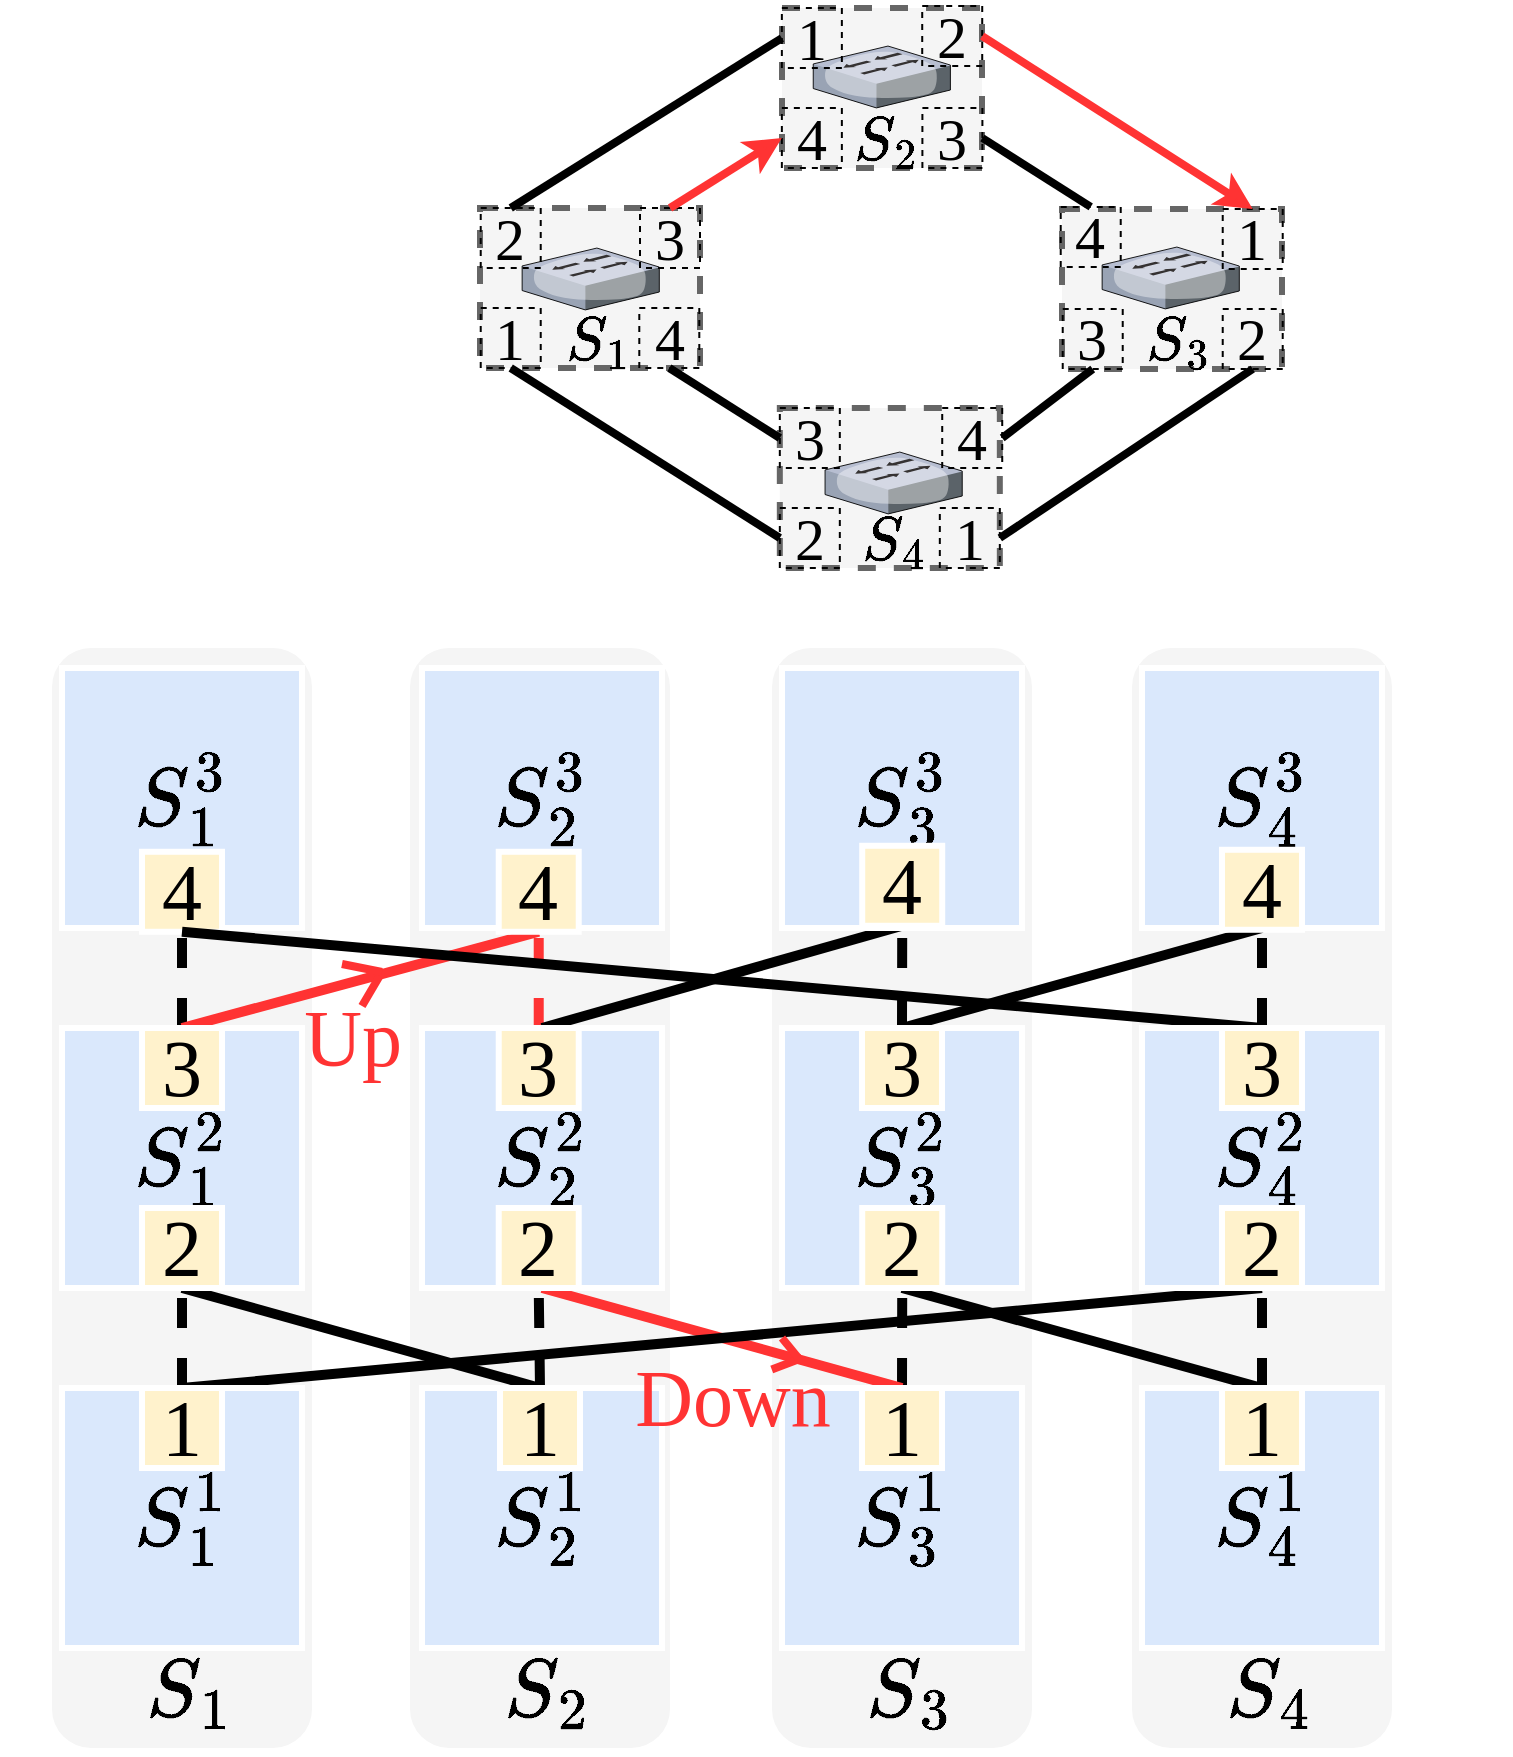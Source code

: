 <mxfile version="13.3.1" type="device"><diagram id="cZ3s3H5S3Yk4pRQaYe_S" name="Page-1"><mxGraphModel dx="1577" dy="1442" grid="1" gridSize="10" guides="1" tooltips="1" connect="1" arrows="1" fold="1" page="0" pageScale="1" pageWidth="827" pageHeight="1169" math="1" shadow="0"><root><mxCell id="0"/><mxCell id="1" parent="0"/><mxCell id="K_pVn9FSK5HUyFnE74xe-9" value="" style="rounded=1;whiteSpace=wrap;html=1;fontFamily=Times New Roman;fontSize=28;fillColor=#f5f5f5;strokeColor=none;fontColor=#333333;" parent="1" vertex="1"><mxGeometry x="655" y="70" width="130" height="550" as="geometry"/></mxCell><mxCell id="K_pVn9FSK5HUyFnE74xe-7" value="" style="rounded=1;whiteSpace=wrap;html=1;fontFamily=Times New Roman;fontSize=28;fillColor=#f5f5f5;strokeColor=none;fontColor=#333333;" parent="1" vertex="1"><mxGeometry x="475" y="70" width="130" height="550" as="geometry"/></mxCell><mxCell id="K_pVn9FSK5HUyFnE74xe-4" value="" style="rounded=1;whiteSpace=wrap;html=1;fontFamily=Times New Roman;fontSize=28;fillColor=#f5f5f5;strokeColor=none;fontColor=#333333;" parent="1" vertex="1"><mxGeometry x="294" y="70" width="130" height="550" as="geometry"/></mxCell><mxCell id="K_pVn9FSK5HUyFnE74xe-2" value="" style="rounded=1;whiteSpace=wrap;html=1;fontFamily=Times New Roman;fontSize=28;fillColor=#f5f5f5;strokeColor=none;fontColor=#333333;" parent="1" vertex="1"><mxGeometry x="115" y="70" width="130" height="550" as="geometry"/></mxCell><mxCell id="JjDiljl0blwQCyaUuijC-1" value="&lt;font style=&quot;font-size: 40px&quot;&gt;$$S_1^3$$&lt;/font&gt;" style="rounded=0;whiteSpace=wrap;html=1;strokeWidth=3;fillColor=#dae8fc;strokeColor=#FFFFFF;fontSize=40;fontFamily=Times New Roman;" parent="1" vertex="1"><mxGeometry x="120" y="80" width="120" height="130" as="geometry"/></mxCell><mxCell id="JjDiljl0blwQCyaUuijC-2" value="&lt;font style=&quot;font-size: 40px&quot;&gt;4&lt;/font&gt;" style="rounded=0;whiteSpace=wrap;html=1;strokeWidth=3;fillColor=#fff2cc;strokeColor=#FFFFFF;fontSize=40;fontFamily=Times New Roman;" parent="1" vertex="1"><mxGeometry x="160" y="171.89" width="40" height="40" as="geometry"/></mxCell><mxCell id="JjDiljl0blwQCyaUuijC-29" value="" style="endArrow=none;dashed=1;html=1;strokeWidth=5;rounded=0;exitX=0.5;exitY=0;exitDx=0;exitDy=0;entryX=0.5;entryY=1;entryDx=0;entryDy=0;fillColor=#dae8fc;strokeColor=#000000;fontSize=28;fontFamily=Times New Roman;" parent="1" source="A9f6wP4NNAT2vkbB0bSe-17" target="A9f6wP4NNAT2vkbB0bSe-35" edge="1"><mxGeometry width="50" height="50" relative="1" as="geometry"><mxPoint x="200" y="460" as="sourcePoint"/><mxPoint x="200" y="380" as="targetPoint"/></mxGeometry></mxCell><mxCell id="JjDiljl0blwQCyaUuijC-30" value="" style="endArrow=none;dashed=1;html=1;strokeWidth=5;rounded=0;exitX=0.5;exitY=0;exitDx=0;exitDy=0;entryX=0.5;entryY=1;entryDx=0;entryDy=0;fillColor=#dae8fc;strokeColor=#000000;fontSize=28;fontFamily=Times New Roman;" parent="1" source="A9f6wP4NNAT2vkbB0bSe-19" target="A9f6wP4NNAT2vkbB0bSe-34" edge="1"><mxGeometry width="50" height="50" relative="1" as="geometry"><mxPoint x="340" y="460" as="sourcePoint"/><mxPoint x="340" y="380" as="targetPoint"/></mxGeometry></mxCell><mxCell id="JjDiljl0blwQCyaUuijC-31" value="" style="endArrow=none;dashed=1;html=1;strokeWidth=5;rounded=0;exitX=0.5;exitY=0;exitDx=0;exitDy=0;entryX=0.5;entryY=1;entryDx=0;entryDy=0;fillColor=#dae8fc;strokeColor=#000000;fontSize=28;fontFamily=Times New Roman;" parent="1" source="A9f6wP4NNAT2vkbB0bSe-21" target="A9f6wP4NNAT2vkbB0bSe-32" edge="1"><mxGeometry width="50" height="50" relative="1" as="geometry"><mxPoint x="480" y="460" as="sourcePoint"/><mxPoint x="480" y="380" as="targetPoint"/></mxGeometry></mxCell><mxCell id="JjDiljl0blwQCyaUuijC-32" value="" style="endArrow=none;dashed=1;html=1;strokeWidth=5;rounded=0;exitX=0.5;exitY=0;exitDx=0;exitDy=0;fillColor=#dae8fc;strokeColor=#000000;entryX=0.5;entryY=1;entryDx=0;entryDy=0;fontSize=28;fontFamily=Times New Roman;" parent="1" source="A9f6wP4NNAT2vkbB0bSe-23" target="A9f6wP4NNAT2vkbB0bSe-33" edge="1"><mxGeometry width="50" height="50" relative="1" as="geometry"><mxPoint x="620" y="460" as="sourcePoint"/><mxPoint x="620" y="380" as="targetPoint"/></mxGeometry></mxCell><mxCell id="JjDiljl0blwQCyaUuijC-34" value="" style="endArrow=none;dashed=1;html=1;strokeWidth=5;rounded=0;exitX=0.5;exitY=0;exitDx=0;exitDy=0;entryX=0.5;entryY=1;entryDx=0;entryDy=0;fillColor=#dae8fc;strokeColor=#000000;fontSize=28;fontFamily=Times New Roman;" parent="1" source="A9f6wP4NNAT2vkbB0bSe-28" target="A9f6wP4NNAT2vkbB0bSe-12" edge="1"><mxGeometry width="50" height="50" relative="1" as="geometry"><mxPoint x="480" y="280" as="sourcePoint"/><mxPoint x="480" y="180" as="targetPoint"/></mxGeometry></mxCell><mxCell id="JjDiljl0blwQCyaUuijC-35" value="" style="endArrow=none;dashed=1;html=1;strokeWidth=5;rounded=0;entryX=0.5;entryY=1;entryDx=0;entryDy=0;fillColor=#dae8fc;strokeColor=#FF3333;exitX=0.5;exitY=0;exitDx=0;exitDy=0;fontSize=28;fontFamily=Times New Roman;" parent="1" source="A9f6wP4NNAT2vkbB0bSe-27" target="A9f6wP4NNAT2vkbB0bSe-10" edge="1"><mxGeometry width="50" height="50" relative="1" as="geometry"><mxPoint x="341.538" y="280" as="sourcePoint"/><mxPoint x="340.0" y="180" as="targetPoint"/></mxGeometry></mxCell><mxCell id="JjDiljl0blwQCyaUuijC-36" value="" style="endArrow=none;dashed=1;html=1;strokeWidth=5;rounded=0;exitX=0.5;exitY=0;exitDx=0;exitDy=0;entryX=0.5;entryY=1;entryDx=0;entryDy=0;fillColor=#dae8fc;strokeColor=#000000;fontSize=28;fontFamily=Times New Roman;" parent="1" source="A9f6wP4NNAT2vkbB0bSe-25" target="JjDiljl0blwQCyaUuijC-2" edge="1"><mxGeometry width="50" height="50" relative="1" as="geometry"><mxPoint x="199.54" y="276.56" as="sourcePoint"/><mxPoint x="350" y="170" as="targetPoint"/></mxGeometry></mxCell><mxCell id="JjDiljl0blwQCyaUuijC-37" value="" style="endArrow=none;html=1;rounded=0;exitX=0.5;exitY=0;exitDx=0;exitDy=0;entryX=0.5;entryY=1;entryDx=0;entryDy=0;strokeWidth=5;fillColor=#dae8fc;strokeColor=#FF3333;fontSize=28;fontFamily=Times New Roman;" parent="1" source="A9f6wP4NNAT2vkbB0bSe-25" target="A9f6wP4NNAT2vkbB0bSe-10" edge="1"><mxGeometry width="50" height="50" relative="1" as="geometry"><mxPoint x="240" y="280" as="sourcePoint"/><mxPoint x="360.0" y="180" as="targetPoint"/></mxGeometry></mxCell><mxCell id="JjDiljl0blwQCyaUuijC-38" value="" style="endArrow=none;html=1;rounded=0;exitX=0.5;exitY=1;exitDx=0;exitDy=0;entryX=0.5;entryY=0;entryDx=0;entryDy=0;strokeWidth=5;fillColor=#dae8fc;strokeColor=#000000;fontSize=28;fontFamily=Times New Roman;" parent="1" source="A9f6wP4NNAT2vkbB0bSe-35" target="A9f6wP4NNAT2vkbB0bSe-19" edge="1"><mxGeometry width="50" height="50" relative="1" as="geometry"><mxPoint x="240" y="380" as="sourcePoint"/><mxPoint x="360" y="460" as="targetPoint"/></mxGeometry></mxCell><mxCell id="JjDiljl0blwQCyaUuijC-39" value="" style="endArrow=none;html=1;rounded=0;entryX=0.5;entryY=1;entryDx=0;entryDy=0;strokeWidth=5;fillColor=#dae8fc;strokeColor=#000000;exitX=0.5;exitY=0;exitDx=0;exitDy=0;fontSize=28;fontFamily=Times New Roman;" parent="1" source="A9f6wP4NNAT2vkbB0bSe-26" target="A9f6wP4NNAT2vkbB0bSe-12" edge="1"><mxGeometry width="50" height="50" relative="1" as="geometry"><mxPoint x="360" y="280" as="sourcePoint"/><mxPoint x="480" y="180" as="targetPoint"/></mxGeometry></mxCell><mxCell id="JjDiljl0blwQCyaUuijC-40" value="" style="endArrow=none;html=1;rounded=0;exitX=0.5;exitY=0;exitDx=0;exitDy=0;entryX=0.5;entryY=1;entryDx=0;entryDy=0;strokeWidth=5;fillColor=#dae8fc;strokeColor=#000000;fontSize=28;fontFamily=Times New Roman;" parent="1" source="A9f6wP4NNAT2vkbB0bSe-29" target="A9f6wP4NNAT2vkbB0bSe-13" edge="1"><mxGeometry width="50" height="50" relative="1" as="geometry"><mxPoint x="480" y="280" as="sourcePoint"/><mxPoint x="600" y="180" as="targetPoint"/></mxGeometry></mxCell><mxCell id="JjDiljl0blwQCyaUuijC-41" value="" style="endArrow=none;html=1;rounded=0;exitX=0.5;exitY=1;exitDx=0;exitDy=0;entryX=0.5;entryY=0;entryDx=0;entryDy=0;strokeWidth=5;fillColor=#dae8fc;strokeColor=#000000;fontSize=28;fontFamily=Times New Roman;" parent="1" source="A9f6wP4NNAT2vkbB0bSe-28" target="A9f6wP4NNAT2vkbB0bSe-23" edge="1"><mxGeometry width="50" height="50" relative="1" as="geometry"><mxPoint x="480" y="380" as="sourcePoint"/><mxPoint x="600" y="460" as="targetPoint"/></mxGeometry></mxCell><mxCell id="JjDiljl0blwQCyaUuijC-42" value="" style="endArrow=none;html=1;rounded=0;exitX=0.5;exitY=1;exitDx=0;exitDy=0;entryX=0.5;entryY=0;entryDx=0;entryDy=0;strokeWidth=5;fillColor=#dae8fc;strokeColor=#FF3333;fontSize=28;fontFamily=Times New Roman;" parent="1" source="A9f6wP4NNAT2vkbB0bSe-26" target="A9f6wP4NNAT2vkbB0bSe-21" edge="1"><mxGeometry width="50" height="50" relative="1" as="geometry"><mxPoint x="360" y="380" as="sourcePoint"/><mxPoint x="480" y="460" as="targetPoint"/></mxGeometry></mxCell><mxCell id="JjDiljl0blwQCyaUuijC-43" value="" style="endArrow=none;html=1;rounded=0;exitX=0.5;exitY=0;exitDx=0;exitDy=0;entryX=0.5;entryY=1;entryDx=0;entryDy=0;strokeWidth=5;fillColor=#dae8fc;strokeColor=#000000;fontSize=28;fontFamily=Times New Roman;" parent="1" source="A9f6wP4NNAT2vkbB0bSe-31" target="JjDiljl0blwQCyaUuijC-2" edge="1"><mxGeometry width="50" height="50" relative="1" as="geometry"><mxPoint x="600" y="280" as="sourcePoint"/><mxPoint x="550" y="370" as="targetPoint"/></mxGeometry></mxCell><mxCell id="JjDiljl0blwQCyaUuijC-44" value="" style="endArrow=none;html=1;rounded=0;exitX=0.5;exitY=1;exitDx=0;exitDy=0;entryX=0.5;entryY=0;entryDx=0;entryDy=0;strokeWidth=5;fillColor=#dae8fc;strokeColor=#000000;fontSize=28;fontFamily=Times New Roman;" parent="1" source="A9f6wP4NNAT2vkbB0bSe-30" target="A9f6wP4NNAT2vkbB0bSe-17" edge="1"><mxGeometry width="50" height="50" relative="1" as="geometry"><mxPoint x="600" y="380" as="sourcePoint"/><mxPoint x="240" y="460" as="targetPoint"/></mxGeometry></mxCell><mxCell id="tdBAylMAY1_QYxIaaEEM-36" value="" style="endArrow=none;dashed=1;html=1;strokeWidth=5;rounded=0;exitX=0.5;exitY=0;exitDx=0;exitDy=0;entryX=0.5;entryY=1;entryDx=0;entryDy=0;fillColor=#dae8fc;strokeColor=#000000;fontSize=28;fontFamily=Times New Roman;" parent="1" source="A9f6wP4NNAT2vkbB0bSe-30" target="A9f6wP4NNAT2vkbB0bSe-14" edge="1"><mxGeometry width="50" height="50" relative="1" as="geometry"><mxPoint x="620" y="280" as="sourcePoint"/><mxPoint x="620" y="180" as="targetPoint"/></mxGeometry></mxCell><mxCell id="A9f6wP4NNAT2vkbB0bSe-9" value="&lt;font style=&quot;font-size: 40px;&quot;&gt;$$S_2^3$$&lt;/font&gt;" style="rounded=0;whiteSpace=wrap;html=1;strokeWidth=3;fillColor=#dae8fc;strokeColor=#FFFFFF;fontSize=40;fontFamily=Times New Roman;" parent="1" vertex="1"><mxGeometry x="300" y="80" width="120" height="130" as="geometry"/></mxCell><mxCell id="A9f6wP4NNAT2vkbB0bSe-10" value="&lt;font style=&quot;font-size: 40px;&quot;&gt;4&lt;/font&gt;" style="rounded=0;whiteSpace=wrap;html=1;strokeWidth=3;fillColor=#fff2cc;strokeColor=#FFFFFF;fontSize=40;fontFamily=Times New Roman;" parent="1" vertex="1"><mxGeometry x="338.36" y="171.89" width="40" height="40" as="geometry"/></mxCell><mxCell id="A9f6wP4NNAT2vkbB0bSe-11" value="&lt;font style=&quot;font-size: 40px;&quot;&gt;$$S_3^3$$&lt;/font&gt;" style="rounded=0;whiteSpace=wrap;html=1;strokeWidth=3;fillColor=#dae8fc;strokeColor=#FFFFFF;fontSize=40;fontFamily=Times New Roman;" parent="1" vertex="1"><mxGeometry x="480" y="80" width="120" height="130" as="geometry"/></mxCell><mxCell id="A9f6wP4NNAT2vkbB0bSe-12" value="&lt;font style=&quot;font-size: 40px;&quot;&gt;4&lt;/font&gt;" style="rounded=0;whiteSpace=wrap;html=1;strokeWidth=3;fillColor=#fff2cc;strokeColor=#FFFFFF;fontSize=40;fontFamily=Times New Roman;" parent="1" vertex="1"><mxGeometry x="520.11" y="168.89" width="40" height="40" as="geometry"/></mxCell><mxCell id="A9f6wP4NNAT2vkbB0bSe-13" value="&lt;font style=&quot;font-size: 40px;&quot;&gt;$$S_4^3$$&lt;/font&gt;" style="rounded=0;whiteSpace=wrap;html=1;strokeWidth=3;fillColor=#dae8fc;strokeColor=#FFFFFF;fontSize=40;fontFamily=Times New Roman;" parent="1" vertex="1"><mxGeometry x="660" y="80" width="120" height="130" as="geometry"/></mxCell><mxCell id="A9f6wP4NNAT2vkbB0bSe-14" value="&lt;font style=&quot;font-size: 40px;&quot;&gt;4&lt;/font&gt;" style="rounded=0;whiteSpace=wrap;html=1;strokeWidth=3;fillColor=#fff2cc;strokeColor=#FFFFFF;fontSize=40;fontFamily=Times New Roman;" parent="1" vertex="1"><mxGeometry x="700" y="170.89" width="40" height="40" as="geometry"/></mxCell><mxCell id="A9f6wP4NNAT2vkbB0bSe-16" value="&lt;font style=&quot;font-size: 40px;&quot;&gt;$$S_1^1$$&lt;/font&gt;" style="rounded=0;whiteSpace=wrap;html=1;strokeWidth=3;fillColor=#dae8fc;strokeColor=#FFFFFF;fontSize=40;fontFamily=Times New Roman;" parent="1" vertex="1"><mxGeometry x="120" y="440" width="120" height="130" as="geometry"/></mxCell><mxCell id="A9f6wP4NNAT2vkbB0bSe-17" value="&lt;font style=&quot;font-size: 40px;&quot;&gt;&lt;span style=&quot;font-size: 40px;&quot;&gt;1&lt;/span&gt;&lt;/font&gt;" style="rounded=0;whiteSpace=wrap;html=1;strokeWidth=3;fillColor=#fff2cc;strokeColor=#FFFFFF;fontSize=40;fontFamily=Times New Roman;" parent="1" vertex="1"><mxGeometry x="160" y="440" width="40" height="40" as="geometry"/></mxCell><mxCell id="A9f6wP4NNAT2vkbB0bSe-18" value="&lt;font style=&quot;font-size: 40px;&quot;&gt;$$S_2^1$$&lt;/font&gt;" style="rounded=0;whiteSpace=wrap;html=1;strokeWidth=3;fillColor=#dae8fc;strokeColor=#FFFFFF;fontSize=40;fontFamily=Times New Roman;" parent="1" vertex="1"><mxGeometry x="300" y="440" width="120" height="130" as="geometry"/></mxCell><mxCell id="A9f6wP4NNAT2vkbB0bSe-19" value="&lt;font style=&quot;font-size: 40px;&quot;&gt;&lt;span style=&quot;font-size: 40px;&quot;&gt;1&lt;/span&gt;&lt;/font&gt;" style="rounded=0;whiteSpace=wrap;html=1;strokeWidth=3;fillColor=#fff2cc;strokeColor=#FFFFFF;fontSize=40;fontFamily=Times New Roman;" parent="1" vertex="1"><mxGeometry x="339" y="440" width="40" height="40" as="geometry"/></mxCell><mxCell id="A9f6wP4NNAT2vkbB0bSe-20" value="&lt;font style=&quot;font-size: 40px;&quot;&gt;$$S_3^1$$&lt;/font&gt;" style="rounded=0;whiteSpace=wrap;html=1;strokeWidth=3;fillColor=#dae8fc;strokeColor=#FFFFFF;fontSize=40;fontFamily=Times New Roman;" parent="1" vertex="1"><mxGeometry x="480" y="440" width="120" height="130" as="geometry"/></mxCell><mxCell id="A9f6wP4NNAT2vkbB0bSe-21" value="&lt;font style=&quot;font-size: 40px;&quot;&gt;&lt;span style=&quot;font-size: 40px;&quot;&gt;1&lt;/span&gt;&lt;/font&gt;" style="rounded=0;whiteSpace=wrap;html=1;strokeWidth=3;fillColor=#fff2cc;strokeColor=#FFFFFF;fontSize=40;fontFamily=Times New Roman;" parent="1" vertex="1"><mxGeometry x="520" y="440" width="40" height="40" as="geometry"/></mxCell><mxCell id="A9f6wP4NNAT2vkbB0bSe-22" value="&lt;font style=&quot;font-size: 40px;&quot;&gt;$$S_4^1$$&lt;/font&gt;" style="rounded=0;whiteSpace=wrap;html=1;strokeWidth=3;fillColor=#dae8fc;strokeColor=#FFFFFF;fontSize=40;fontFamily=Times New Roman;" parent="1" vertex="1"><mxGeometry x="660" y="440" width="120" height="130" as="geometry"/></mxCell><mxCell id="A9f6wP4NNAT2vkbB0bSe-23" value="&lt;font style=&quot;font-size: 40px;&quot;&gt;1&lt;/font&gt;" style="rounded=0;whiteSpace=wrap;html=1;strokeWidth=3;fillColor=#fff2cc;strokeColor=#FFFFFF;fontSize=40;fontFamily=Times New Roman;" parent="1" vertex="1"><mxGeometry x="700" y="440" width="40" height="40" as="geometry"/></mxCell><mxCell id="A9f6wP4NNAT2vkbB0bSe-24" value="&lt;font style=&quot;font-size: 40px;&quot;&gt;$$S_1^2$$&lt;/font&gt;" style="rounded=0;whiteSpace=wrap;html=1;strokeWidth=3;fillColor=#dae8fc;strokeColor=#FFFFFF;fontSize=40;fontFamily=Times New Roman;" parent="1" vertex="1"><mxGeometry x="120" y="260" width="120" height="130" as="geometry"/></mxCell><mxCell id="A9f6wP4NNAT2vkbB0bSe-25" value="&lt;font style=&quot;font-size: 40px;&quot;&gt;&lt;span style=&quot;font-size: 40px;&quot;&gt;3&lt;/span&gt;&lt;/font&gt;" style="rounded=0;whiteSpace=wrap;html=1;strokeWidth=3;fillColor=#fff2cc;strokeColor=#FFFFFF;fontSize=40;fontFamily=Times New Roman;" parent="1" vertex="1"><mxGeometry x="160" y="260" width="40" height="40" as="geometry"/></mxCell><mxCell id="A9f6wP4NNAT2vkbB0bSe-26" value="&lt;font style=&quot;font-size: 40px;&quot;&gt;$$S_2^2$$&lt;/font&gt;" style="rounded=0;whiteSpace=wrap;html=1;strokeWidth=3;fillColor=#dae8fc;strokeColor=#FFFFFF;fontSize=40;fontFamily=Times New Roman;" parent="1" vertex="1"><mxGeometry x="300" y="260" width="120" height="130" as="geometry"/></mxCell><mxCell id="A9f6wP4NNAT2vkbB0bSe-27" value="&lt;font style=&quot;font-size: 40px;&quot;&gt;&lt;span style=&quot;font-size: 40px;&quot;&gt;3&lt;/span&gt;&lt;/font&gt;" style="rounded=0;whiteSpace=wrap;html=1;strokeWidth=3;fillColor=#fff2cc;strokeColor=#FFFFFF;fontSize=40;fontFamily=Times New Roman;" parent="1" vertex="1"><mxGeometry x="338.36" y="260" width="40" height="40" as="geometry"/></mxCell><mxCell id="A9f6wP4NNAT2vkbB0bSe-28" value="&lt;font style=&quot;font-size: 40px;&quot;&gt;$$S_3^2$$&lt;/font&gt;" style="rounded=0;whiteSpace=wrap;html=1;strokeWidth=3;fillColor=#dae8fc;strokeColor=#FFFFFF;fontSize=40;fontFamily=Times New Roman;" parent="1" vertex="1"><mxGeometry x="480" y="260" width="120" height="130" as="geometry"/></mxCell><mxCell id="A9f6wP4NNAT2vkbB0bSe-29" value="&lt;font style=&quot;font-size: 40px;&quot;&gt;&lt;span style=&quot;font-size: 40px;&quot;&gt;3&lt;/span&gt;&lt;/font&gt;" style="rounded=0;whiteSpace=wrap;html=1;strokeWidth=3;fillColor=#fff2cc;strokeColor=#FFFFFF;fontSize=40;fontFamily=Times New Roman;" parent="1" vertex="1"><mxGeometry x="520" y="260" width="40" height="40" as="geometry"/></mxCell><mxCell id="A9f6wP4NNAT2vkbB0bSe-30" value="&lt;font style=&quot;font-size: 40px;&quot;&gt;$$S_4^2$$&lt;/font&gt;" style="rounded=0;whiteSpace=wrap;html=1;strokeWidth=3;fillColor=#dae8fc;strokeColor=#FFFFFF;fontSize=40;fontFamily=Times New Roman;" parent="1" vertex="1"><mxGeometry x="660" y="260" width="120" height="130" as="geometry"/></mxCell><mxCell id="A9f6wP4NNAT2vkbB0bSe-31" value="&lt;font style=&quot;font-size: 40px;&quot;&gt;3&lt;/font&gt;" style="rounded=0;whiteSpace=wrap;html=1;strokeWidth=3;fillColor=#fff2cc;strokeColor=#FFFFFF;fontSize=40;fontFamily=Times New Roman;" parent="1" vertex="1"><mxGeometry x="700" y="260" width="40" height="40" as="geometry"/></mxCell><mxCell id="A9f6wP4NNAT2vkbB0bSe-32" value="&lt;font style=&quot;font-size: 40px;&quot;&gt;&lt;span style=&quot;font-size: 40px;&quot;&gt;2&lt;/span&gt;&lt;/font&gt;" style="rounded=0;whiteSpace=wrap;html=1;strokeWidth=3;fillColor=#fff2cc;strokeColor=#FFFFFF;fontSize=40;fontFamily=Times New Roman;" parent="1" vertex="1"><mxGeometry x="520.11" y="350" width="40" height="40" as="geometry"/></mxCell><mxCell id="A9f6wP4NNAT2vkbB0bSe-33" value="&lt;font style=&quot;font-size: 40px;&quot;&gt;2&lt;/font&gt;" style="rounded=0;whiteSpace=wrap;html=1;strokeWidth=3;fillColor=#fff2cc;strokeColor=#FFFFFF;fontSize=40;fontFamily=Times New Roman;" parent="1" vertex="1"><mxGeometry x="700" y="350" width="40" height="40" as="geometry"/></mxCell><mxCell id="A9f6wP4NNAT2vkbB0bSe-34" value="&lt;font style=&quot;font-size: 40px;&quot;&gt;&lt;span style=&quot;font-size: 40px;&quot;&gt;2&lt;/span&gt;&lt;/font&gt;" style="rounded=0;whiteSpace=wrap;html=1;strokeWidth=3;fillColor=#fff2cc;strokeColor=#FFFFFF;fontSize=40;fontFamily=Times New Roman;" parent="1" vertex="1"><mxGeometry x="338.36" y="350" width="40" height="40" as="geometry"/></mxCell><mxCell id="A9f6wP4NNAT2vkbB0bSe-35" value="&lt;font style=&quot;font-size: 40px;&quot;&gt;&lt;span style=&quot;font-size: 40px;&quot;&gt;2&lt;/span&gt;&lt;/font&gt;" style="rounded=0;whiteSpace=wrap;html=1;strokeWidth=3;fillColor=#fff2cc;strokeColor=#FFFFFF;fontSize=40;fontFamily=Times New Roman;" parent="1" vertex="1"><mxGeometry x="160" y="350" width="40" height="40" as="geometry"/></mxCell><mxCell id="K_pVn9FSK5HUyFnE74xe-3" value="&lt;span style=&quot;color: rgb(0, 0, 0); font-size: 40px; font-style: normal; font-weight: 400; letter-spacing: normal; text-align: center; text-indent: 0px; text-transform: none; word-spacing: 0px; background-color: rgb(255, 255, 255); display: inline; float: none;&quot;&gt;$$S_1$$&lt;br style=&quot;font-size: 40px;&quot;&gt;&lt;br style=&quot;font-size: 40px;&quot;&gt;&lt;/span&gt;" style="text;whiteSpace=wrap;html=1;fontSize=40;fontFamily=Times New Roman;" parent="1" vertex="1"><mxGeometry x="160" y="520" width="70" height="80" as="geometry"/></mxCell><mxCell id="K_pVn9FSK5HUyFnE74xe-5" value="&lt;span style=&quot;color: rgb(0, 0, 0); font-size: 40px; font-style: normal; font-weight: 400; letter-spacing: normal; text-align: center; text-indent: 0px; text-transform: none; word-spacing: 0px; background-color: rgb(255, 255, 255); display: inline; float: none;&quot;&gt;$$S_2$$&lt;br style=&quot;font-size: 40px;&quot;&gt;&lt;br style=&quot;font-size: 40px;&quot;&gt;&lt;/span&gt;" style="text;whiteSpace=wrap;html=1;fontSize=40;fontFamily=Times New Roman;" parent="1" vertex="1"><mxGeometry x="339" y="520" width="70" height="80" as="geometry"/></mxCell><mxCell id="K_pVn9FSK5HUyFnE74xe-8" value="&lt;span style=&quot;color: rgb(0, 0, 0); font-size: 40px; font-style: normal; font-weight: 400; letter-spacing: normal; text-align: center; text-indent: 0px; text-transform: none; word-spacing: 0px; background-color: rgb(255, 255, 255); display: inline; float: none;&quot;&gt;$$S_3$$&lt;br style=&quot;font-size: 40px;&quot;&gt;&lt;br style=&quot;font-size: 40px;&quot;&gt;&lt;/span&gt;" style="text;whiteSpace=wrap;html=1;fontSize=40;fontFamily=Times New Roman;" parent="1" vertex="1"><mxGeometry x="520.11" y="520" width="70" height="80" as="geometry"/></mxCell><mxCell id="K_pVn9FSK5HUyFnE74xe-10" value="&lt;span style=&quot;color: rgb(0, 0, 0); font-size: 40px; font-style: normal; font-weight: 400; letter-spacing: normal; text-align: center; text-indent: 0px; text-transform: none; word-spacing: 0px; background-color: rgb(255, 255, 255); display: inline; float: none;&quot;&gt;$$S_4$$&lt;br style=&quot;font-size: 40px;&quot;&gt;&lt;br style=&quot;font-size: 40px;&quot;&gt;&lt;/span&gt;" style="text;whiteSpace=wrap;html=1;fontSize=40;fontFamily=Times New Roman;" parent="1" vertex="1"><mxGeometry x="700.36" y="520" width="70" height="80" as="geometry"/></mxCell><mxCell id="K_pVn9FSK5HUyFnE74xe-139" value="" style="rounded=0;whiteSpace=wrap;html=1;dashed=1;fillColor=#f5f5f5;strokeColor=#666666;fontColor=#333333;strokeWidth=3;" parent="1" vertex="1"><mxGeometry x="329" y="-150" width="110" height="80" as="geometry"/></mxCell><mxCell id="K_pVn9FSK5HUyFnE74xe-140" value="" style="verticalLabelPosition=bottom;sketch=0;aspect=fixed;html=1;verticalAlign=top;strokeColor=none;align=center;outlineConnect=0;shape=mxgraph.citrix.switch;fontSize=24;strokeWidth=1;" parent="1" vertex="1"><mxGeometry x="350.07" y="-129.97" width="68.58" height="30.93" as="geometry"/></mxCell><mxCell id="K_pVn9FSK5HUyFnE74xe-141" value="&lt;font style=&quot;font-size: 30px&quot;&gt;1&lt;/font&gt;" style="rounded=0;whiteSpace=wrap;html=1;fontFamily=Times New Roman;fontSize=24;fontColor=#000000;strokeWidth=1;fillColor=none;dashed=1;" parent="1" vertex="1"><mxGeometry x="329.36" y="-100" width="30" height="30" as="geometry"/></mxCell><mxCell id="K_pVn9FSK5HUyFnE74xe-142" value="&lt;font style=&quot;font-size: 30px&quot;&gt;2&lt;/font&gt;" style="rounded=0;whiteSpace=wrap;html=1;fontFamily=Times New Roman;fontSize=24;fontColor=#000000;strokeWidth=1;dashed=1;fillColor=none;" parent="1" vertex="1"><mxGeometry x="329.36" y="-150" width="30" height="30" as="geometry"/></mxCell><mxCell id="K_pVn9FSK5HUyFnE74xe-143" value="3" style="rounded=0;whiteSpace=wrap;html=1;fontFamily=Times New Roman;fontSize=30;fontColor=#000000;strokeWidth=1;fillColor=none;dashed=1;" parent="1" vertex="1"><mxGeometry x="409" y="-150" width="30" height="30" as="geometry"/></mxCell><mxCell id="K_pVn9FSK5HUyFnE74xe-144" value="4" style="rounded=0;whiteSpace=wrap;html=1;fontFamily=Times New Roman;fontSize=30;fontColor=#000000;strokeWidth=1;fillColor=none;dashed=1;" parent="1" vertex="1"><mxGeometry x="408.65" y="-100" width="30" height="30" as="geometry"/></mxCell><mxCell id="K_pVn9FSK5HUyFnE74xe-145" value="&lt;font style=&quot;font-size: 30px&quot;&gt;$$S_1$$&lt;/font&gt;" style="text;html=1;strokeColor=none;fillColor=none;align=center;verticalAlign=middle;whiteSpace=wrap;rounded=0;fontFamily=Times New Roman;fontSize=24;fontColor=#000000;" parent="1" vertex="1"><mxGeometry x="357.65" y="-100" width="60" height="30" as="geometry"/></mxCell><mxCell id="K_pVn9FSK5HUyFnE74xe-146" value="" style="rounded=0;whiteSpace=wrap;html=1;dashed=1;fillColor=#f5f5f5;strokeColor=#666666;fontColor=#333333;strokeWidth=3;" parent="1" vertex="1"><mxGeometry x="480" y="-250" width="100" height="80" as="geometry"/></mxCell><mxCell id="K_pVn9FSK5HUyFnE74xe-147" value="" style="verticalLabelPosition=bottom;sketch=0;aspect=fixed;html=1;verticalAlign=top;strokeColor=none;align=center;outlineConnect=0;shape=mxgraph.citrix.switch;fontSize=24;strokeWidth=1;" parent="1" vertex="1"><mxGeometry x="495.62" y="-230.97" width="68.58" height="30.93" as="geometry"/></mxCell><mxCell id="K_pVn9FSK5HUyFnE74xe-148" value="1" style="rounded=0;whiteSpace=wrap;html=1;fontFamily=Times New Roman;fontSize=30;fontColor=#000000;strokeWidth=1;fillColor=none;dashed=1;" parent="1" vertex="1"><mxGeometry x="479.93" y="-249.97" width="30" height="30" as="geometry"/></mxCell><mxCell id="K_pVn9FSK5HUyFnE74xe-149" value="4" style="rounded=0;whiteSpace=wrap;html=1;fontFamily=Times New Roman;fontSize=30;fontColor=#000000;strokeWidth=1;fillColor=none;dashed=1;" parent="1" vertex="1"><mxGeometry x="479.93" y="-200" width="30" height="30" as="geometry"/></mxCell><mxCell id="K_pVn9FSK5HUyFnE74xe-150" value="3" style="rounded=0;whiteSpace=wrap;html=1;fontFamily=Times New Roman;fontSize=30;fontColor=#000000;strokeWidth=1;fillColor=none;dashed=1;" parent="1" vertex="1"><mxGeometry x="550.2" y="-200" width="30" height="30" as="geometry"/></mxCell><mxCell id="K_pVn9FSK5HUyFnE74xe-151" value="2" style="rounded=0;whiteSpace=wrap;html=1;fontFamily=Times New Roman;fontSize=30;fontColor=#000000;strokeWidth=1;fillColor=none;dashed=1;" parent="1" vertex="1"><mxGeometry x="550.11" y="-250.97" width="30" height="30" as="geometry"/></mxCell><mxCell id="K_pVn9FSK5HUyFnE74xe-152" value="$$S_2$$" style="text;html=1;strokeColor=none;fillColor=none;align=center;verticalAlign=middle;whiteSpace=wrap;rounded=0;fontFamily=Times New Roman;fontSize=30;fontColor=#000000;" parent="1" vertex="1"><mxGeometry x="501.91" y="-200" width="60" height="30" as="geometry"/></mxCell><mxCell id="K_pVn9FSK5HUyFnE74xe-153" value="" style="rounded=0;whiteSpace=wrap;html=1;dashed=1;fillColor=#f5f5f5;strokeColor=#666666;fontColor=#333333;strokeWidth=3;" parent="1" vertex="1"><mxGeometry x="478.91" y="-50" width="110" height="80" as="geometry"/></mxCell><mxCell id="K_pVn9FSK5HUyFnE74xe-154" value="" style="verticalLabelPosition=bottom;sketch=0;aspect=fixed;html=1;verticalAlign=top;strokeColor=none;align=center;outlineConnect=0;shape=mxgraph.citrix.switch;fontSize=24;strokeWidth=1;" parent="1" vertex="1"><mxGeometry x="501.53" y="-27.97" width="68.58" height="30.93" as="geometry"/></mxCell><mxCell id="K_pVn9FSK5HUyFnE74xe-155" value="3" style="rounded=0;whiteSpace=wrap;html=1;fontFamily=Times New Roman;fontSize=30;fontColor=#000000;strokeWidth=1;fillColor=none;dashed=1;" parent="1" vertex="1"><mxGeometry x="478.91" y="-50" width="30" height="30" as="geometry"/></mxCell><mxCell id="K_pVn9FSK5HUyFnE74xe-156" value="2" style="rounded=0;whiteSpace=wrap;html=1;fontFamily=Times New Roman;fontSize=30;fontColor=#000000;strokeWidth=1;fillColor=none;dashed=1;" parent="1" vertex="1"><mxGeometry x="478.91" width="30" height="30" as="geometry"/></mxCell><mxCell id="K_pVn9FSK5HUyFnE74xe-157" value="1" style="rounded=0;whiteSpace=wrap;html=1;fontFamily=Times New Roman;fontSize=30;fontColor=#000000;strokeWidth=1;fillColor=none;dashed=1;" parent="1" vertex="1"><mxGeometry x="558.91" width="30" height="30" as="geometry"/></mxCell><mxCell id="K_pVn9FSK5HUyFnE74xe-158" value="4" style="rounded=0;whiteSpace=wrap;html=1;fontFamily=Times New Roman;fontSize=30;fontColor=#000000;strokeWidth=1;fillColor=none;dashed=1;" parent="1" vertex="1"><mxGeometry x="560.11" y="-50" width="30" height="30" as="geometry"/></mxCell><mxCell id="K_pVn9FSK5HUyFnE74xe-159" value="$$S_4$$" style="text;html=1;strokeColor=none;fillColor=none;align=center;verticalAlign=middle;whiteSpace=wrap;rounded=0;fontFamily=Times New Roman;fontSize=30;fontColor=#000000;" parent="1" vertex="1"><mxGeometry x="505.93" width="60" height="30" as="geometry"/></mxCell><mxCell id="K_pVn9FSK5HUyFnE74xe-160" value="" style="rounded=0;whiteSpace=wrap;html=1;dashed=1;fillColor=#f5f5f5;strokeColor=#666666;fontColor=#333333;strokeWidth=3;" parent="1" vertex="1"><mxGeometry x="620" y="-149.51" width="110" height="80" as="geometry"/></mxCell><mxCell id="K_pVn9FSK5HUyFnE74xe-161" value="" style="verticalLabelPosition=bottom;sketch=0;aspect=fixed;html=1;verticalAlign=top;strokeColor=none;align=center;outlineConnect=0;shape=mxgraph.citrix.switch;fontSize=24;strokeWidth=1;" parent="1" vertex="1"><mxGeometry x="640.07" y="-130.48" width="68.58" height="30.93" as="geometry"/></mxCell><mxCell id="K_pVn9FSK5HUyFnE74xe-162" value="3" style="rounded=0;whiteSpace=wrap;html=1;fontFamily=Times New Roman;fontSize=30;fontColor=#000000;strokeWidth=1;fillColor=none;dashed=1;" parent="1" vertex="1"><mxGeometry x="620.36" y="-99.51" width="30" height="30" as="geometry"/></mxCell><mxCell id="K_pVn9FSK5HUyFnE74xe-163" value="4" style="rounded=0;whiteSpace=wrap;html=1;fontFamily=Times New Roman;fontSize=30;fontColor=#000000;strokeWidth=1;fillColor=none;dashed=1;" parent="1" vertex="1"><mxGeometry x="619.36" y="-150.51" width="30" height="30" as="geometry"/></mxCell><mxCell id="K_pVn9FSK5HUyFnE74xe-164" value="1" style="rounded=0;whiteSpace=wrap;html=1;fontFamily=Times New Roman;fontSize=30;fontColor=#000000;strokeWidth=1;fillColor=none;dashed=1;" parent="1" vertex="1"><mxGeometry x="700.36" y="-149.51" width="30" height="30" as="geometry"/></mxCell><mxCell id="K_pVn9FSK5HUyFnE74xe-165" value="2" style="rounded=0;whiteSpace=wrap;html=1;fontFamily=Times New Roman;fontSize=30;fontColor=#000000;strokeWidth=1;fillColor=none;dashed=1;" parent="1" vertex="1"><mxGeometry x="700.36" y="-99.51" width="30" height="30" as="geometry"/></mxCell><mxCell id="K_pVn9FSK5HUyFnE74xe-166" value="$$S_3$$" style="text;html=1;strokeColor=none;fillColor=none;align=center;verticalAlign=middle;whiteSpace=wrap;rounded=0;fontFamily=Times New Roman;fontSize=30;fontColor=#000000;" parent="1" vertex="1"><mxGeometry x="648.47" y="-100.01" width="60" height="30" as="geometry"/></mxCell><mxCell id="K_pVn9FSK5HUyFnE74xe-167" value="" style="endArrow=none;html=1;rounded=0;exitX=0.5;exitY=0;exitDx=0;exitDy=0;entryX=0;entryY=0.5;entryDx=0;entryDy=0;strokeWidth=4;" parent="1" source="K_pVn9FSK5HUyFnE74xe-142" target="K_pVn9FSK5HUyFnE74xe-148" edge="1"><mxGeometry width="50" height="50" relative="1" as="geometry"><mxPoint x="560" y="-70" as="sourcePoint"/><mxPoint x="430" y="-230" as="targetPoint"/></mxGeometry></mxCell><mxCell id="K_pVn9FSK5HUyFnE74xe-168" value="" style="endArrow=classic;html=1;rounded=0;exitX=0.5;exitY=0;exitDx=0;exitDy=0;entryX=0;entryY=0.5;entryDx=0;entryDy=0;strokeWidth=4;strokeColor=#FF3333;endFill=1;" parent="1" source="K_pVn9FSK5HUyFnE74xe-143" target="K_pVn9FSK5HUyFnE74xe-149" edge="1"><mxGeometry width="50" height="50" relative="1" as="geometry"><mxPoint x="319.36" y="-125" as="sourcePoint"/><mxPoint x="463.02" y="-215" as="targetPoint"/></mxGeometry></mxCell><mxCell id="K_pVn9FSK5HUyFnE74xe-169" value="" style="endArrow=none;html=1;rounded=0;exitX=1;exitY=0.5;exitDx=0;exitDy=0;entryX=0.5;entryY=0;entryDx=0;entryDy=0;strokeWidth=4;" parent="1" source="K_pVn9FSK5HUyFnE74xe-150" target="K_pVn9FSK5HUyFnE74xe-163" edge="1"><mxGeometry width="50" height="50" relative="1" as="geometry"><mxPoint x="348.36" y="-125" as="sourcePoint"/><mxPoint x="463.02" y="-190" as="targetPoint"/></mxGeometry></mxCell><mxCell id="K_pVn9FSK5HUyFnE74xe-170" value="" style="endArrow=classic;html=1;rounded=0;exitX=1;exitY=0.5;exitDx=0;exitDy=0;entryX=0.5;entryY=0;entryDx=0;entryDy=0;strokeWidth=4;strokeColor=#FF3333;endFill=1;" parent="1" source="K_pVn9FSK5HUyFnE74xe-151" target="K_pVn9FSK5HUyFnE74xe-164" edge="1"><mxGeometry width="50" height="50" relative="1" as="geometry"><mxPoint x="358.36" y="-115" as="sourcePoint"/><mxPoint x="473.02" y="-180" as="targetPoint"/></mxGeometry></mxCell><mxCell id="K_pVn9FSK5HUyFnE74xe-171" value="" style="endArrow=none;html=1;rounded=0;exitX=0.5;exitY=1;exitDx=0;exitDy=0;entryX=0;entryY=0.5;entryDx=0;entryDy=0;strokeWidth=4;" parent="1" source="K_pVn9FSK5HUyFnE74xe-144" target="K_pVn9FSK5HUyFnE74xe-155" edge="1"><mxGeometry width="50" height="50" relative="1" as="geometry"><mxPoint x="319.36" y="22.49" as="sourcePoint"/><mxPoint x="463.02" y="-67.51" as="targetPoint"/></mxGeometry></mxCell><mxCell id="K_pVn9FSK5HUyFnE74xe-172" value="" style="endArrow=none;html=1;rounded=0;exitX=0.5;exitY=1;exitDx=0;exitDy=0;entryX=0;entryY=0.5;entryDx=0;entryDy=0;strokeWidth=4;" parent="1" source="K_pVn9FSK5HUyFnE74xe-141" target="K_pVn9FSK5HUyFnE74xe-156" edge="1"><mxGeometry width="50" height="50" relative="1" as="geometry"><mxPoint x="348.36" y="-40" as="sourcePoint"/><mxPoint x="460.93" y="25" as="targetPoint"/></mxGeometry></mxCell><mxCell id="K_pVn9FSK5HUyFnE74xe-173" value="" style="endArrow=none;html=1;rounded=0;exitX=0.5;exitY=1;exitDx=0;exitDy=0;entryX=1;entryY=0.5;entryDx=0;entryDy=0;strokeWidth=4;" parent="1" source="K_pVn9FSK5HUyFnE74xe-162" target="K_pVn9FSK5HUyFnE74xe-158" edge="1"><mxGeometry width="50" height="50" relative="1" as="geometry"><mxPoint x="319.36" y="-40" as="sourcePoint"/><mxPoint x="460.93" y="50" as="targetPoint"/></mxGeometry></mxCell><mxCell id="K_pVn9FSK5HUyFnE74xe-174" value="" style="endArrow=none;html=1;rounded=0;exitX=0.5;exitY=1;exitDx=0;exitDy=0;entryX=1;entryY=0.5;entryDx=0;entryDy=0;strokeWidth=4;" parent="1" source="K_pVn9FSK5HUyFnE74xe-165" target="K_pVn9FSK5HUyFnE74xe-157" edge="1"><mxGeometry width="50" height="50" relative="1" as="geometry"><mxPoint x="719.36" y="-37.51" as="sourcePoint"/><mxPoint x="610.93" y="25" as="targetPoint"/></mxGeometry></mxCell><mxCell id="64DF8bn_obQ9ycx8adsy-4" value="" style="endArrow=none;html=1;strokeColor=#FF3333;strokeWidth=4;" parent="1" edge="1"><mxGeometry width="50" height="50" relative="1" as="geometry"><mxPoint x="270" y="249" as="sourcePoint"/><mxPoint x="280" y="232" as="targetPoint"/></mxGeometry></mxCell><mxCell id="64DF8bn_obQ9ycx8adsy-5" value="" style="endArrow=none;html=1;strokeColor=#FF3333;strokeWidth=4;" parent="1" edge="1"><mxGeometry width="50" height="50" relative="1" as="geometry"><mxPoint x="280" y="232" as="sourcePoint"/><mxPoint x="260" y="228" as="targetPoint"/></mxGeometry></mxCell><mxCell id="64DF8bn_obQ9ycx8adsy-6" value="" style="endArrow=none;html=1;strokeColor=#FF3333;strokeWidth=4;exitX=-0.001;exitY=0.665;exitDx=0;exitDy=0;exitPerimeter=0;" parent="1" edge="1"><mxGeometry width="50" height="50" relative="1" as="geometry"><mxPoint x="474.87" y="430.75" as="sourcePoint"/><mxPoint x="490" y="425" as="targetPoint"/><Array as="points"><mxPoint x="490" y="425"/></Array></mxGeometry></mxCell><mxCell id="64DF8bn_obQ9ycx8adsy-7" value="" style="endArrow=none;html=1;strokeColor=#FF3333;strokeWidth=4;" parent="1" edge="1"><mxGeometry width="50" height="50" relative="1" as="geometry"><mxPoint x="489" y="426" as="sourcePoint"/><mxPoint x="480" y="415" as="targetPoint"/></mxGeometry></mxCell><mxCell id="64DF8bn_obQ9ycx8adsy-8" value="&lt;font style=&quot;font-size: 40px&quot; face=&quot;Times New Roman&quot; color=&quot;#ff3333&quot;&gt;Up&lt;/font&gt;" style="text;html=1;align=center;verticalAlign=middle;resizable=0;points=[];autosize=1;" parent="1" vertex="1"><mxGeometry x="235" y="250" width="60" height="30" as="geometry"/></mxCell><mxCell id="64DF8bn_obQ9ycx8adsy-9" value="&lt;font style=&quot;font-size: 40px&quot; face=&quot;Times New Roman&quot; color=&quot;#ff3333&quot;&gt;Down&lt;/font&gt;" style="text;html=1;align=center;verticalAlign=middle;resizable=0;points=[];autosize=1;" parent="1" vertex="1"><mxGeometry x="399.93" y="430" width="110" height="30" as="geometry"/></mxCell></root></mxGraphModel></diagram></mxfile>